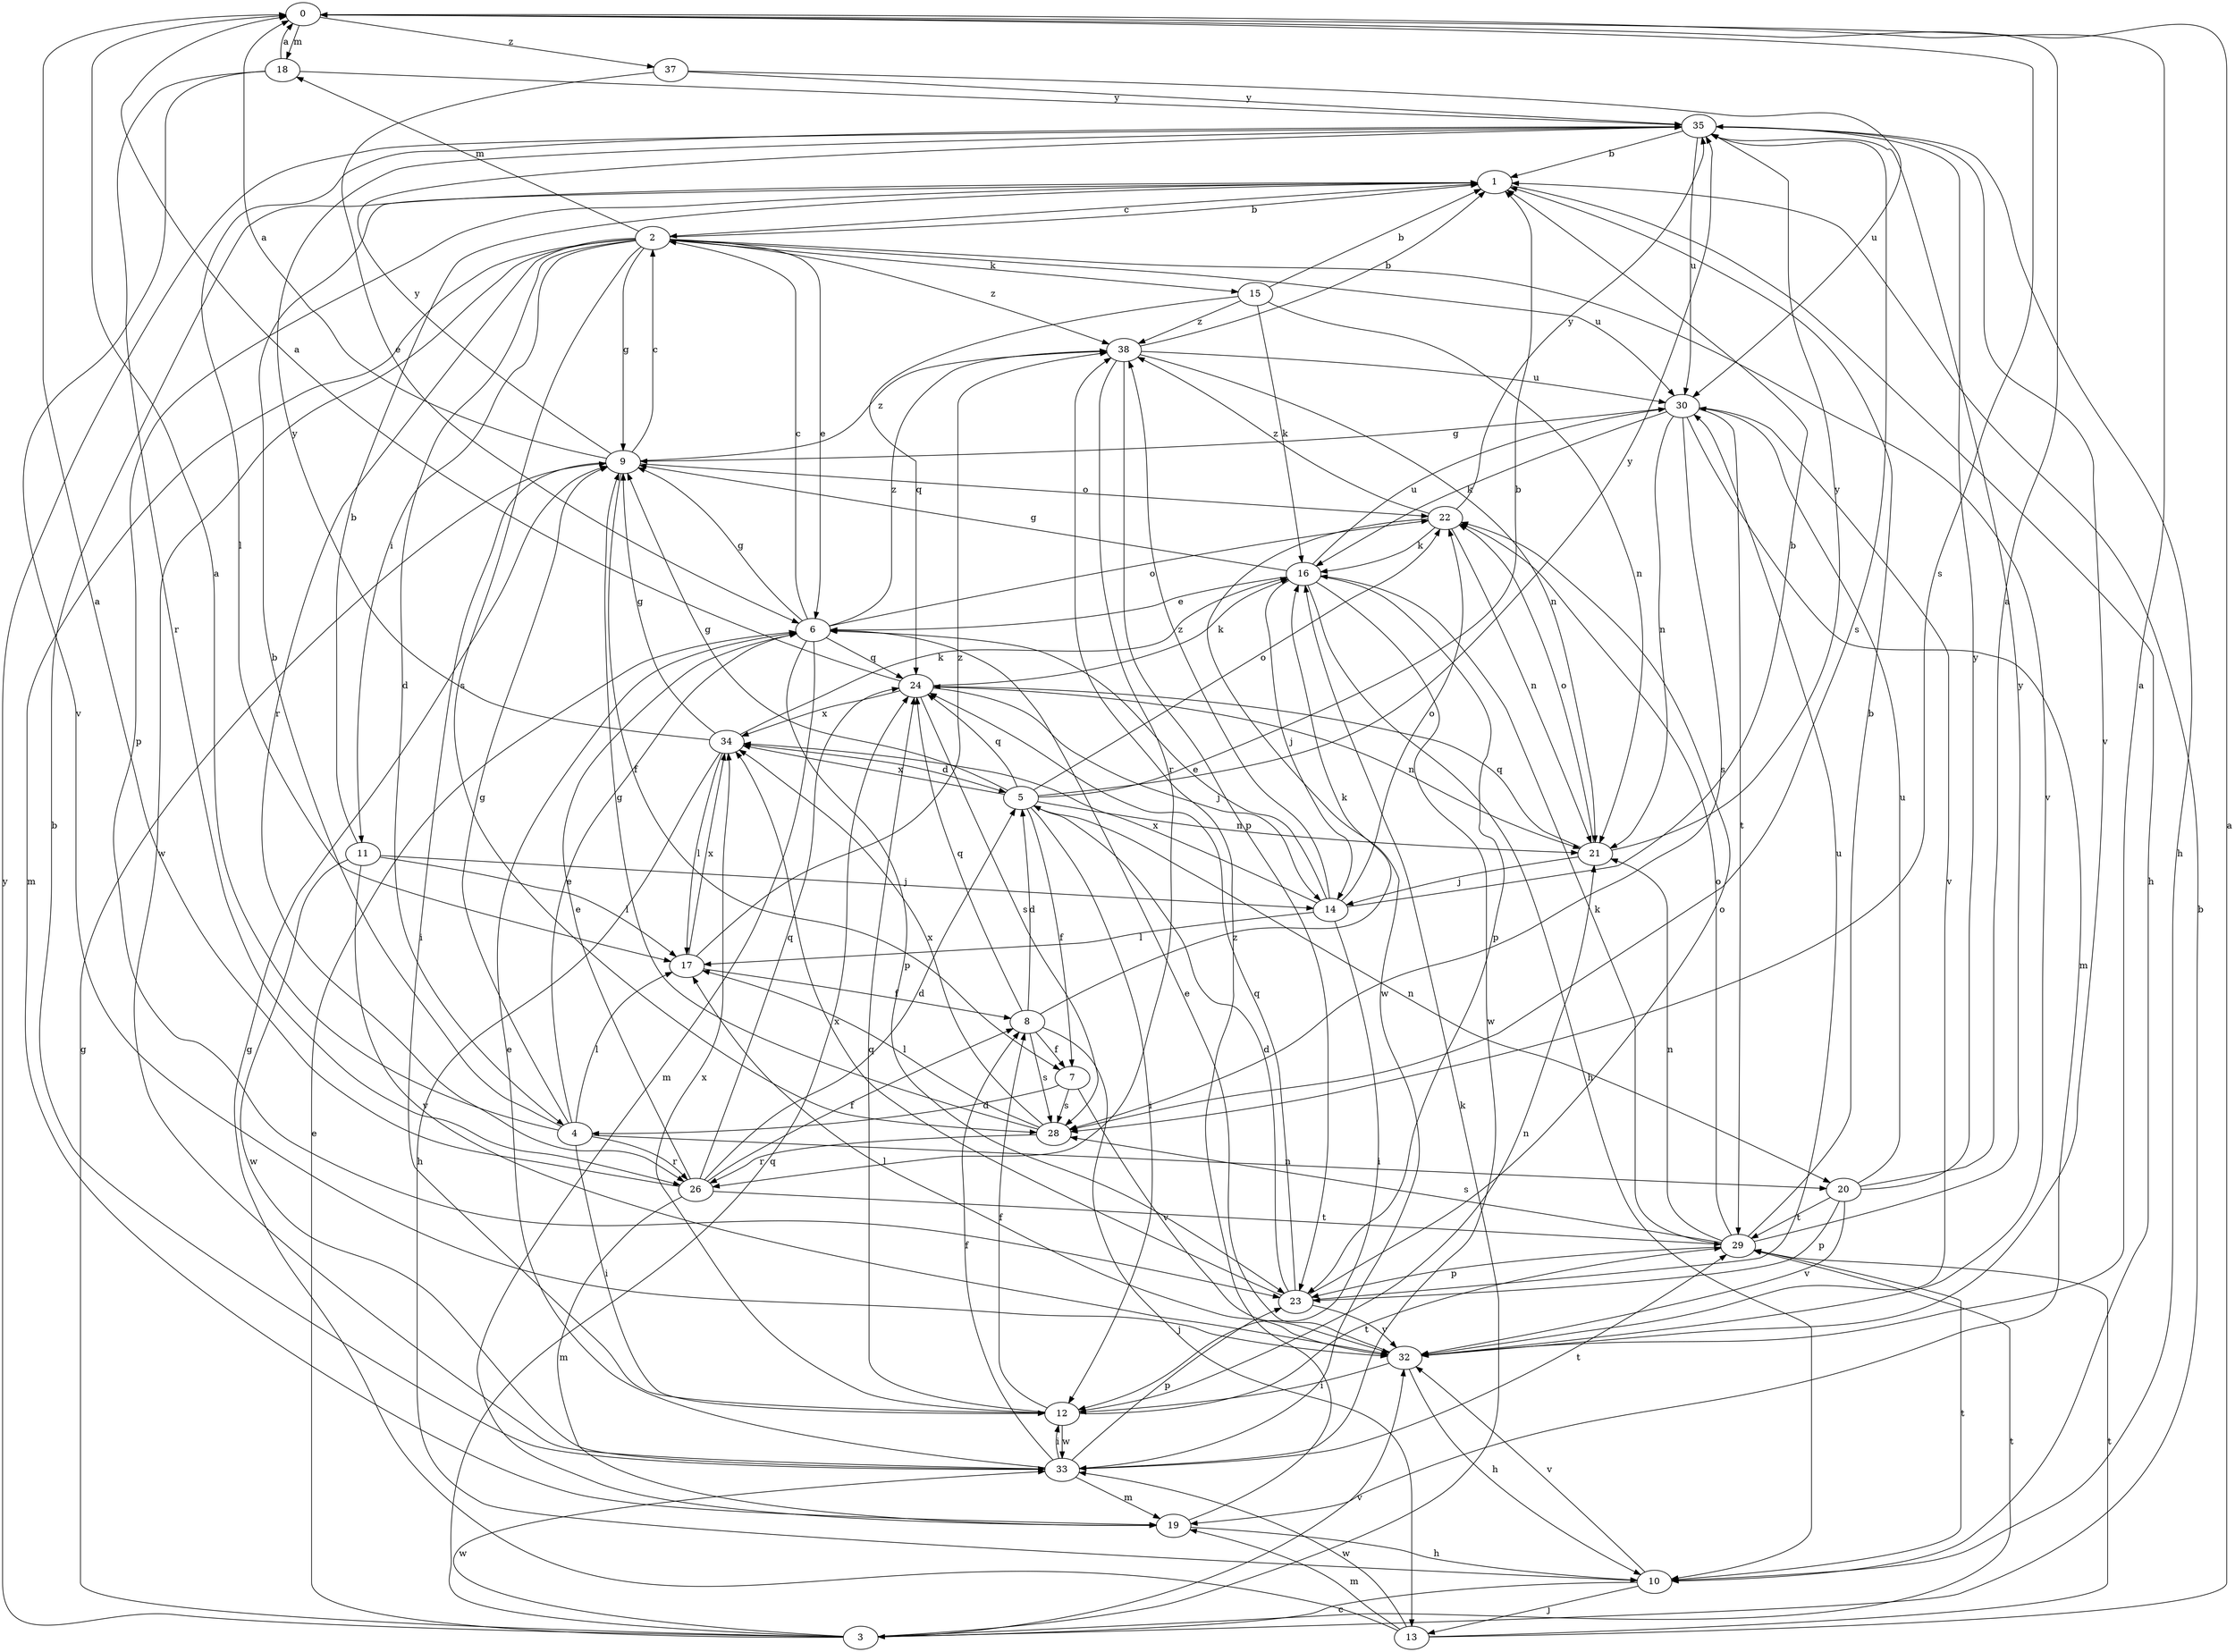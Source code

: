 strict digraph  {
0;
1;
2;
3;
4;
5;
6;
7;
8;
9;
10;
11;
12;
13;
14;
15;
16;
17;
18;
19;
20;
21;
22;
23;
24;
26;
28;
29;
30;
32;
33;
34;
35;
37;
38;
0 -> 18  [label=m];
0 -> 28  [label=s];
0 -> 37  [label=z];
1 -> 2  [label=c];
1 -> 10  [label=h];
1 -> 23  [label=p];
2 -> 1  [label=b];
2 -> 4  [label=d];
2 -> 6  [label=e];
2 -> 9  [label=g];
2 -> 11  [label=i];
2 -> 15  [label=k];
2 -> 18  [label=m];
2 -> 19  [label=m];
2 -> 26  [label=r];
2 -> 28  [label=s];
2 -> 30  [label=u];
2 -> 32  [label=v];
2 -> 33  [label=w];
2 -> 38  [label=z];
3 -> 1  [label=b];
3 -> 6  [label=e];
3 -> 9  [label=g];
3 -> 16  [label=k];
3 -> 24  [label=q];
3 -> 29  [label=t];
3 -> 32  [label=v];
3 -> 33  [label=w];
3 -> 35  [label=y];
4 -> 0  [label=a];
4 -> 1  [label=b];
4 -> 6  [label=e];
4 -> 9  [label=g];
4 -> 12  [label=i];
4 -> 17  [label=l];
4 -> 20  [label=n];
4 -> 26  [label=r];
5 -> 1  [label=b];
5 -> 7  [label=f];
5 -> 9  [label=g];
5 -> 12  [label=i];
5 -> 20  [label=n];
5 -> 21  [label=n];
5 -> 22  [label=o];
5 -> 24  [label=q];
5 -> 34  [label=x];
5 -> 35  [label=y];
6 -> 2  [label=c];
6 -> 9  [label=g];
6 -> 19  [label=m];
6 -> 22  [label=o];
6 -> 23  [label=p];
6 -> 24  [label=q];
6 -> 38  [label=z];
7 -> 4  [label=d];
7 -> 28  [label=s];
7 -> 32  [label=v];
8 -> 5  [label=d];
8 -> 7  [label=f];
8 -> 13  [label=j];
8 -> 16  [label=k];
8 -> 24  [label=q];
8 -> 28  [label=s];
9 -> 0  [label=a];
9 -> 2  [label=c];
9 -> 7  [label=f];
9 -> 12  [label=i];
9 -> 22  [label=o];
9 -> 35  [label=y];
9 -> 38  [label=z];
10 -> 3  [label=c];
10 -> 13  [label=j];
10 -> 29  [label=t];
10 -> 32  [label=v];
11 -> 1  [label=b];
11 -> 14  [label=j];
11 -> 17  [label=l];
11 -> 32  [label=v];
11 -> 33  [label=w];
12 -> 8  [label=f];
12 -> 21  [label=n];
12 -> 24  [label=q];
12 -> 29  [label=t];
12 -> 33  [label=w];
12 -> 34  [label=x];
13 -> 0  [label=a];
13 -> 9  [label=g];
13 -> 19  [label=m];
13 -> 29  [label=t];
13 -> 33  [label=w];
14 -> 1  [label=b];
14 -> 6  [label=e];
14 -> 12  [label=i];
14 -> 17  [label=l];
14 -> 22  [label=o];
14 -> 34  [label=x];
14 -> 38  [label=z];
15 -> 1  [label=b];
15 -> 16  [label=k];
15 -> 21  [label=n];
15 -> 24  [label=q];
15 -> 38  [label=z];
16 -> 6  [label=e];
16 -> 9  [label=g];
16 -> 10  [label=h];
16 -> 14  [label=j];
16 -> 23  [label=p];
16 -> 30  [label=u];
16 -> 33  [label=w];
17 -> 8  [label=f];
17 -> 34  [label=x];
17 -> 38  [label=z];
18 -> 0  [label=a];
18 -> 26  [label=r];
18 -> 32  [label=v];
18 -> 35  [label=y];
19 -> 10  [label=h];
19 -> 38  [label=z];
20 -> 0  [label=a];
20 -> 23  [label=p];
20 -> 29  [label=t];
20 -> 30  [label=u];
20 -> 32  [label=v];
20 -> 35  [label=y];
21 -> 14  [label=j];
21 -> 22  [label=o];
21 -> 24  [label=q];
21 -> 35  [label=y];
22 -> 16  [label=k];
22 -> 21  [label=n];
22 -> 33  [label=w];
22 -> 35  [label=y];
22 -> 38  [label=z];
23 -> 5  [label=d];
23 -> 22  [label=o];
23 -> 24  [label=q];
23 -> 30  [label=u];
23 -> 32  [label=v];
23 -> 34  [label=x];
24 -> 0  [label=a];
24 -> 14  [label=j];
24 -> 16  [label=k];
24 -> 21  [label=n];
24 -> 28  [label=s];
24 -> 34  [label=x];
26 -> 0  [label=a];
26 -> 5  [label=d];
26 -> 6  [label=e];
26 -> 8  [label=f];
26 -> 19  [label=m];
26 -> 24  [label=q];
26 -> 29  [label=t];
28 -> 9  [label=g];
28 -> 17  [label=l];
28 -> 26  [label=r];
28 -> 34  [label=x];
29 -> 1  [label=b];
29 -> 16  [label=k];
29 -> 21  [label=n];
29 -> 22  [label=o];
29 -> 23  [label=p];
29 -> 28  [label=s];
29 -> 35  [label=y];
30 -> 9  [label=g];
30 -> 16  [label=k];
30 -> 19  [label=m];
30 -> 21  [label=n];
30 -> 28  [label=s];
30 -> 29  [label=t];
30 -> 32  [label=v];
32 -> 0  [label=a];
32 -> 6  [label=e];
32 -> 10  [label=h];
32 -> 12  [label=i];
32 -> 17  [label=l];
33 -> 1  [label=b];
33 -> 6  [label=e];
33 -> 8  [label=f];
33 -> 12  [label=i];
33 -> 19  [label=m];
33 -> 23  [label=p];
33 -> 29  [label=t];
34 -> 5  [label=d];
34 -> 9  [label=g];
34 -> 10  [label=h];
34 -> 16  [label=k];
34 -> 17  [label=l];
34 -> 35  [label=y];
35 -> 1  [label=b];
35 -> 10  [label=h];
35 -> 17  [label=l];
35 -> 28  [label=s];
35 -> 30  [label=u];
35 -> 32  [label=v];
37 -> 6  [label=e];
37 -> 30  [label=u];
37 -> 35  [label=y];
38 -> 1  [label=b];
38 -> 21  [label=n];
38 -> 23  [label=p];
38 -> 26  [label=r];
38 -> 30  [label=u];
}
